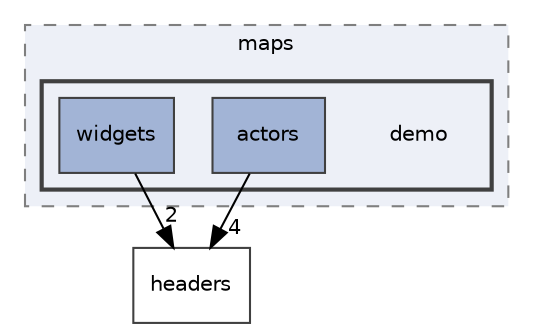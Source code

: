 digraph "games/game/maps/demo"
{
 // LATEX_PDF_SIZE
  edge [fontname="Helvetica",fontsize="10",labelfontname="Helvetica",labelfontsize="10"];
  node [fontname="Helvetica",fontsize="10",shape=record];
  compound=true
  subgraph clusterdir_7c6fd3eec1183867910fe84ca702f175 {
    graph [ bgcolor="#edf0f7", pencolor="grey50", style="filled,dashed,", label="maps", fontname="Helvetica", fontsize="10", URL="dir_7c6fd3eec1183867910fe84ca702f175.html"]
  subgraph clusterdir_31b4d8b82f1a985959315aa49dc49d5e {
    graph [ bgcolor="#edf0f7", pencolor="grey25", style="filled,bold,", label="", fontname="Helvetica", fontsize="10", URL="dir_31b4d8b82f1a985959315aa49dc49d5e.html"]
    dir_31b4d8b82f1a985959315aa49dc49d5e [shape=plaintext, label="demo"];
  dir_c1c3f4b99805bae640d34c2bc8320c27 [shape=box, label="actors", style="filled,", fillcolor="#a2b4d6", color="grey25", URL="dir_c1c3f4b99805bae640d34c2bc8320c27.html"];
  dir_ea997df1340cf12680fadd074a798d48 [shape=box, label="widgets", style="filled,", fillcolor="#a2b4d6", color="grey25", URL="dir_ea997df1340cf12680fadd074a798d48.html"];
  }
  }
  dir_7f57b1e41c5acd0e859ae5f3a2b075a9 [shape=box, label="headers", style="", fillcolor="#edf0f7", color="grey25", URL="dir_7f57b1e41c5acd0e859ae5f3a2b075a9.html"];
  dir_c1c3f4b99805bae640d34c2bc8320c27->dir_7f57b1e41c5acd0e859ae5f3a2b075a9 [headlabel="4", labeldistance=1.5 headhref="dir_000000_000004.html"];
  dir_ea997df1340cf12680fadd074a798d48->dir_7f57b1e41c5acd0e859ae5f3a2b075a9 [headlabel="2", labeldistance=1.5 headhref="dir_000007_000004.html"];
}
